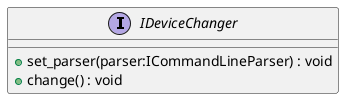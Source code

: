 @startuml
interface IDeviceChanger {
    + set_parser(parser:ICommandLineParser) : void
    + change() : void
}
@enduml
